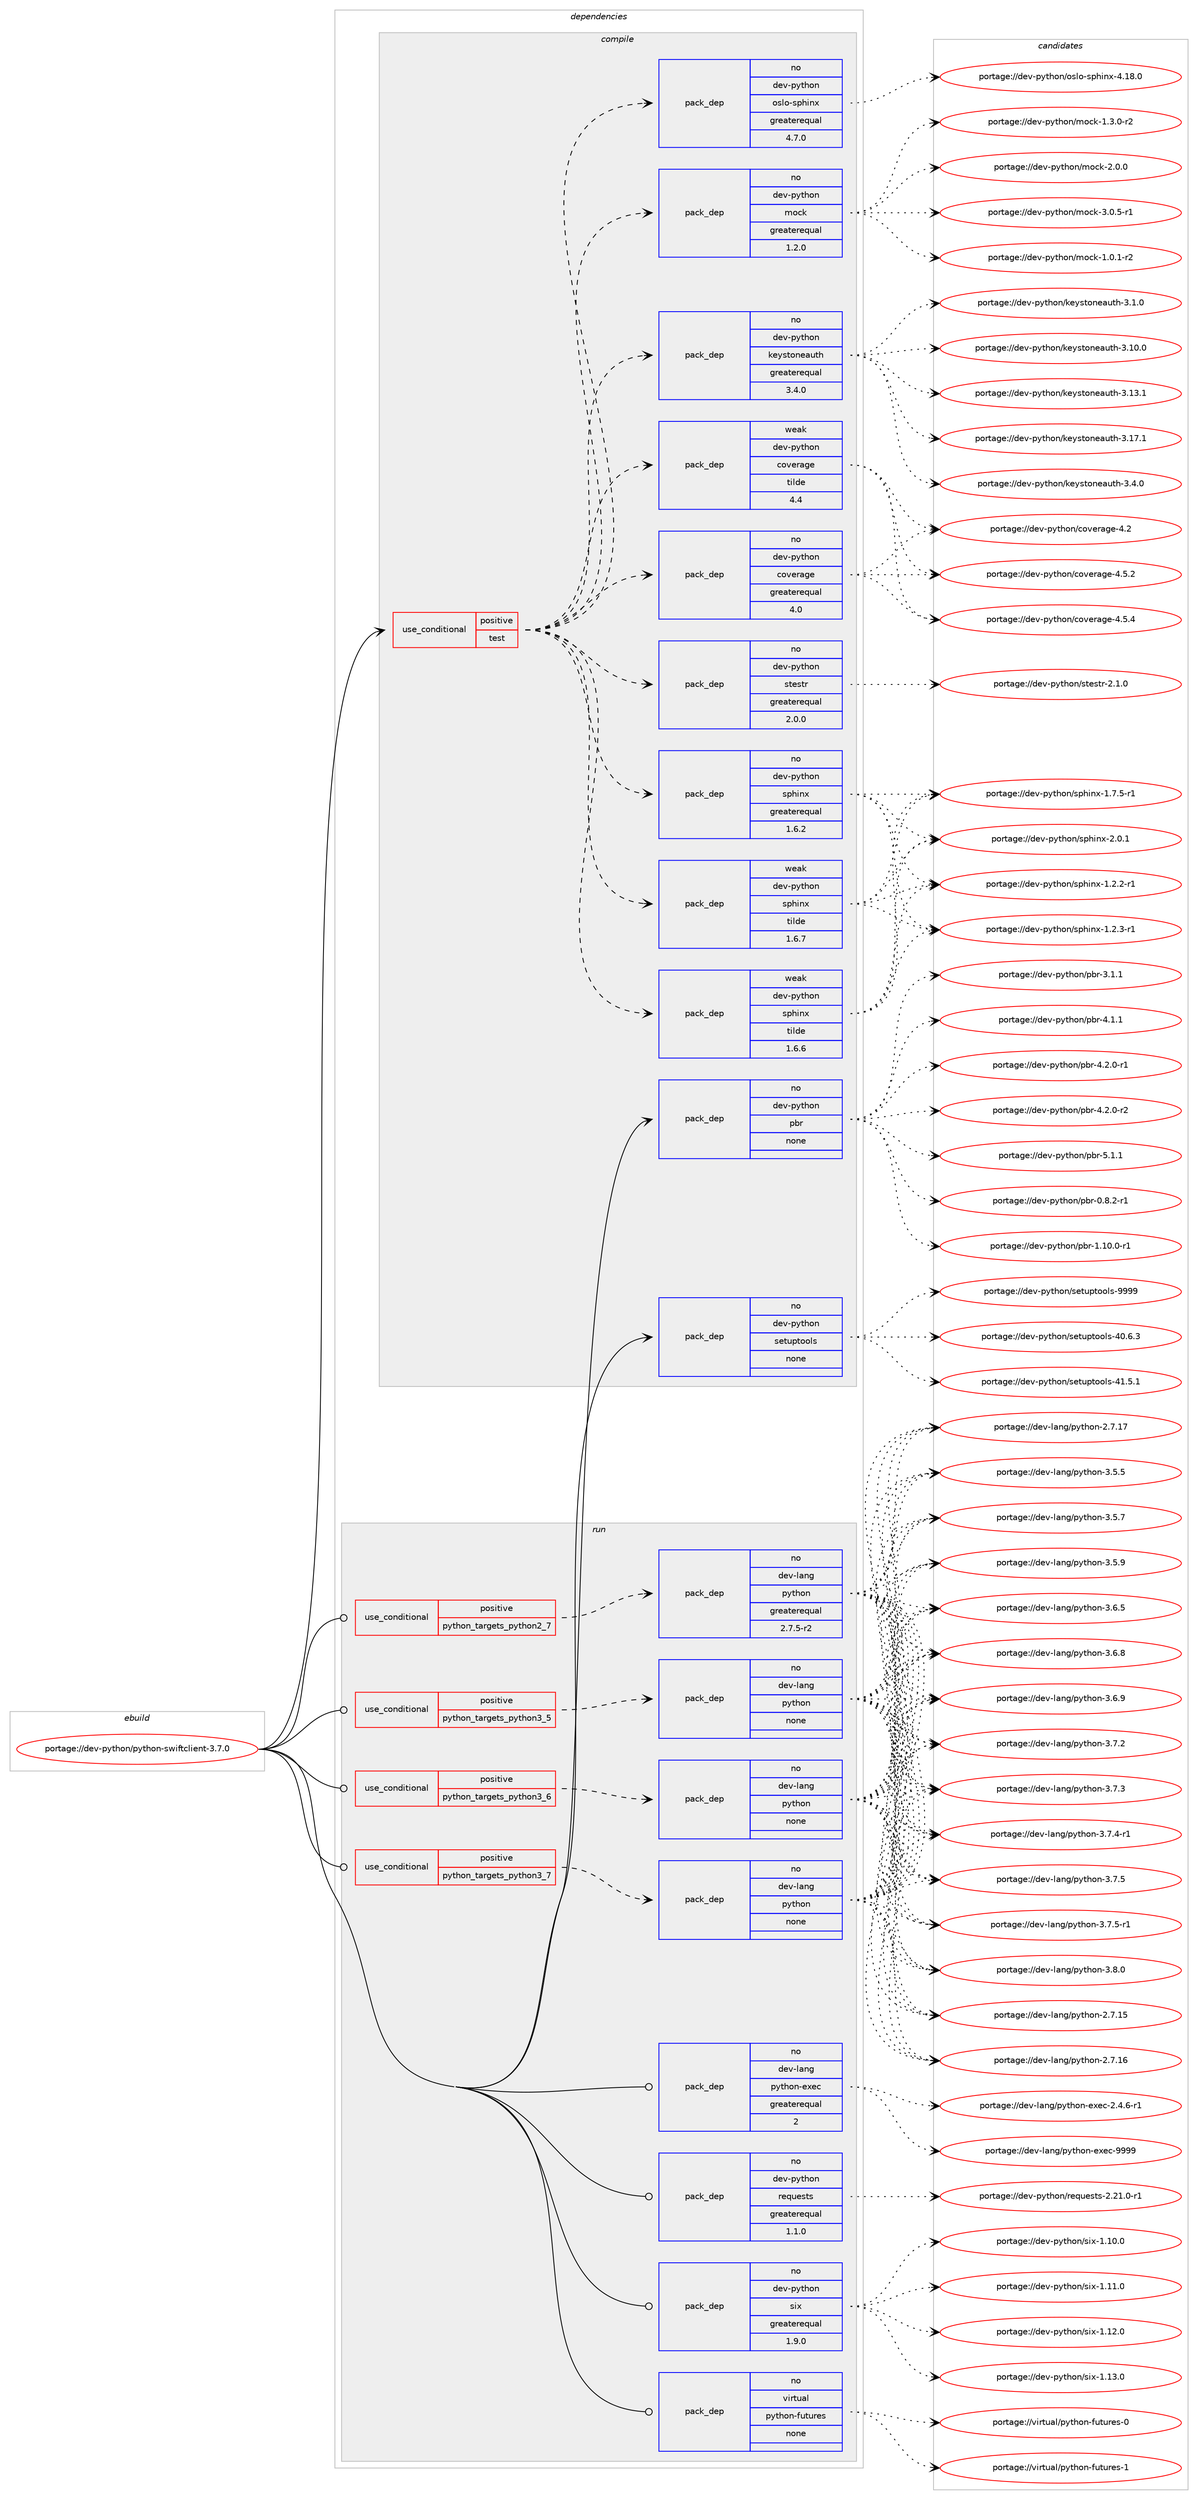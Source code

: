 digraph prolog {

# *************
# Graph options
# *************

newrank=true;
concentrate=true;
compound=true;
graph [rankdir=LR,fontname=Helvetica,fontsize=10,ranksep=1.5];#, ranksep=2.5, nodesep=0.2];
edge  [arrowhead=vee];
node  [fontname=Helvetica,fontsize=10];

# **********
# The ebuild
# **********

subgraph cluster_leftcol {
color=gray;
rank=same;
label=<<i>ebuild</i>>;
id [label="portage://dev-python/python-swiftclient-3.7.0", color=red, width=4, href="../dev-python/python-swiftclient-3.7.0.svg"];
}

# ****************
# The dependencies
# ****************

subgraph cluster_midcol {
color=gray;
label=<<i>dependencies</i>>;
subgraph cluster_compile {
fillcolor="#eeeeee";
style=filled;
label=<<i>compile</i>>;
subgraph cond37248 {
dependency168021 [label=<<TABLE BORDER="0" CELLBORDER="1" CELLSPACING="0" CELLPADDING="4"><TR><TD ROWSPAN="3" CELLPADDING="10">use_conditional</TD></TR><TR><TD>positive</TD></TR><TR><TD>test</TD></TR></TABLE>>, shape=none, color=red];
subgraph pack127377 {
dependency168022 [label=<<TABLE BORDER="0" CELLBORDER="1" CELLSPACING="0" CELLPADDING="4" WIDTH="220"><TR><TD ROWSPAN="6" CELLPADDING="30">pack_dep</TD></TR><TR><TD WIDTH="110">no</TD></TR><TR><TD>dev-python</TD></TR><TR><TD>coverage</TD></TR><TR><TD>greaterequal</TD></TR><TR><TD>4.0</TD></TR></TABLE>>, shape=none, color=blue];
}
dependency168021:e -> dependency168022:w [weight=20,style="dashed",arrowhead="vee"];
subgraph pack127378 {
dependency168023 [label=<<TABLE BORDER="0" CELLBORDER="1" CELLSPACING="0" CELLPADDING="4" WIDTH="220"><TR><TD ROWSPAN="6" CELLPADDING="30">pack_dep</TD></TR><TR><TD WIDTH="110">weak</TD></TR><TR><TD>dev-python</TD></TR><TR><TD>coverage</TD></TR><TR><TD>tilde</TD></TR><TR><TD>4.4</TD></TR></TABLE>>, shape=none, color=blue];
}
dependency168021:e -> dependency168023:w [weight=20,style="dashed",arrowhead="vee"];
subgraph pack127379 {
dependency168024 [label=<<TABLE BORDER="0" CELLBORDER="1" CELLSPACING="0" CELLPADDING="4" WIDTH="220"><TR><TD ROWSPAN="6" CELLPADDING="30">pack_dep</TD></TR><TR><TD WIDTH="110">no</TD></TR><TR><TD>dev-python</TD></TR><TR><TD>keystoneauth</TD></TR><TR><TD>greaterequal</TD></TR><TR><TD>3.4.0</TD></TR></TABLE>>, shape=none, color=blue];
}
dependency168021:e -> dependency168024:w [weight=20,style="dashed",arrowhead="vee"];
subgraph pack127380 {
dependency168025 [label=<<TABLE BORDER="0" CELLBORDER="1" CELLSPACING="0" CELLPADDING="4" WIDTH="220"><TR><TD ROWSPAN="6" CELLPADDING="30">pack_dep</TD></TR><TR><TD WIDTH="110">no</TD></TR><TR><TD>dev-python</TD></TR><TR><TD>mock</TD></TR><TR><TD>greaterequal</TD></TR><TR><TD>1.2.0</TD></TR></TABLE>>, shape=none, color=blue];
}
dependency168021:e -> dependency168025:w [weight=20,style="dashed",arrowhead="vee"];
subgraph pack127381 {
dependency168026 [label=<<TABLE BORDER="0" CELLBORDER="1" CELLSPACING="0" CELLPADDING="4" WIDTH="220"><TR><TD ROWSPAN="6" CELLPADDING="30">pack_dep</TD></TR><TR><TD WIDTH="110">no</TD></TR><TR><TD>dev-python</TD></TR><TR><TD>oslo-sphinx</TD></TR><TR><TD>greaterequal</TD></TR><TR><TD>4.7.0</TD></TR></TABLE>>, shape=none, color=blue];
}
dependency168021:e -> dependency168026:w [weight=20,style="dashed",arrowhead="vee"];
subgraph pack127382 {
dependency168027 [label=<<TABLE BORDER="0" CELLBORDER="1" CELLSPACING="0" CELLPADDING="4" WIDTH="220"><TR><TD ROWSPAN="6" CELLPADDING="30">pack_dep</TD></TR><TR><TD WIDTH="110">no</TD></TR><TR><TD>dev-python</TD></TR><TR><TD>sphinx</TD></TR><TR><TD>greaterequal</TD></TR><TR><TD>1.6.2</TD></TR></TABLE>>, shape=none, color=blue];
}
dependency168021:e -> dependency168027:w [weight=20,style="dashed",arrowhead="vee"];
subgraph pack127383 {
dependency168028 [label=<<TABLE BORDER="0" CELLBORDER="1" CELLSPACING="0" CELLPADDING="4" WIDTH="220"><TR><TD ROWSPAN="6" CELLPADDING="30">pack_dep</TD></TR><TR><TD WIDTH="110">weak</TD></TR><TR><TD>dev-python</TD></TR><TR><TD>sphinx</TD></TR><TR><TD>tilde</TD></TR><TR><TD>1.6.6</TD></TR></TABLE>>, shape=none, color=blue];
}
dependency168021:e -> dependency168028:w [weight=20,style="dashed",arrowhead="vee"];
subgraph pack127384 {
dependency168029 [label=<<TABLE BORDER="0" CELLBORDER="1" CELLSPACING="0" CELLPADDING="4" WIDTH="220"><TR><TD ROWSPAN="6" CELLPADDING="30">pack_dep</TD></TR><TR><TD WIDTH="110">weak</TD></TR><TR><TD>dev-python</TD></TR><TR><TD>sphinx</TD></TR><TR><TD>tilde</TD></TR><TR><TD>1.6.7</TD></TR></TABLE>>, shape=none, color=blue];
}
dependency168021:e -> dependency168029:w [weight=20,style="dashed",arrowhead="vee"];
subgraph pack127385 {
dependency168030 [label=<<TABLE BORDER="0" CELLBORDER="1" CELLSPACING="0" CELLPADDING="4" WIDTH="220"><TR><TD ROWSPAN="6" CELLPADDING="30">pack_dep</TD></TR><TR><TD WIDTH="110">no</TD></TR><TR><TD>dev-python</TD></TR><TR><TD>stestr</TD></TR><TR><TD>greaterequal</TD></TR><TR><TD>2.0.0</TD></TR></TABLE>>, shape=none, color=blue];
}
dependency168021:e -> dependency168030:w [weight=20,style="dashed",arrowhead="vee"];
}
id:e -> dependency168021:w [weight=20,style="solid",arrowhead="vee"];
subgraph pack127386 {
dependency168031 [label=<<TABLE BORDER="0" CELLBORDER="1" CELLSPACING="0" CELLPADDING="4" WIDTH="220"><TR><TD ROWSPAN="6" CELLPADDING="30">pack_dep</TD></TR><TR><TD WIDTH="110">no</TD></TR><TR><TD>dev-python</TD></TR><TR><TD>pbr</TD></TR><TR><TD>none</TD></TR><TR><TD></TD></TR></TABLE>>, shape=none, color=blue];
}
id:e -> dependency168031:w [weight=20,style="solid",arrowhead="vee"];
subgraph pack127387 {
dependency168032 [label=<<TABLE BORDER="0" CELLBORDER="1" CELLSPACING="0" CELLPADDING="4" WIDTH="220"><TR><TD ROWSPAN="6" CELLPADDING="30">pack_dep</TD></TR><TR><TD WIDTH="110">no</TD></TR><TR><TD>dev-python</TD></TR><TR><TD>setuptools</TD></TR><TR><TD>none</TD></TR><TR><TD></TD></TR></TABLE>>, shape=none, color=blue];
}
id:e -> dependency168032:w [weight=20,style="solid",arrowhead="vee"];
}
subgraph cluster_compileandrun {
fillcolor="#eeeeee";
style=filled;
label=<<i>compile and run</i>>;
}
subgraph cluster_run {
fillcolor="#eeeeee";
style=filled;
label=<<i>run</i>>;
subgraph cond37249 {
dependency168033 [label=<<TABLE BORDER="0" CELLBORDER="1" CELLSPACING="0" CELLPADDING="4"><TR><TD ROWSPAN="3" CELLPADDING="10">use_conditional</TD></TR><TR><TD>positive</TD></TR><TR><TD>python_targets_python2_7</TD></TR></TABLE>>, shape=none, color=red];
subgraph pack127388 {
dependency168034 [label=<<TABLE BORDER="0" CELLBORDER="1" CELLSPACING="0" CELLPADDING="4" WIDTH="220"><TR><TD ROWSPAN="6" CELLPADDING="30">pack_dep</TD></TR><TR><TD WIDTH="110">no</TD></TR><TR><TD>dev-lang</TD></TR><TR><TD>python</TD></TR><TR><TD>greaterequal</TD></TR><TR><TD>2.7.5-r2</TD></TR></TABLE>>, shape=none, color=blue];
}
dependency168033:e -> dependency168034:w [weight=20,style="dashed",arrowhead="vee"];
}
id:e -> dependency168033:w [weight=20,style="solid",arrowhead="odot"];
subgraph cond37250 {
dependency168035 [label=<<TABLE BORDER="0" CELLBORDER="1" CELLSPACING="0" CELLPADDING="4"><TR><TD ROWSPAN="3" CELLPADDING="10">use_conditional</TD></TR><TR><TD>positive</TD></TR><TR><TD>python_targets_python3_5</TD></TR></TABLE>>, shape=none, color=red];
subgraph pack127389 {
dependency168036 [label=<<TABLE BORDER="0" CELLBORDER="1" CELLSPACING="0" CELLPADDING="4" WIDTH="220"><TR><TD ROWSPAN="6" CELLPADDING="30">pack_dep</TD></TR><TR><TD WIDTH="110">no</TD></TR><TR><TD>dev-lang</TD></TR><TR><TD>python</TD></TR><TR><TD>none</TD></TR><TR><TD></TD></TR></TABLE>>, shape=none, color=blue];
}
dependency168035:e -> dependency168036:w [weight=20,style="dashed",arrowhead="vee"];
}
id:e -> dependency168035:w [weight=20,style="solid",arrowhead="odot"];
subgraph cond37251 {
dependency168037 [label=<<TABLE BORDER="0" CELLBORDER="1" CELLSPACING="0" CELLPADDING="4"><TR><TD ROWSPAN="3" CELLPADDING="10">use_conditional</TD></TR><TR><TD>positive</TD></TR><TR><TD>python_targets_python3_6</TD></TR></TABLE>>, shape=none, color=red];
subgraph pack127390 {
dependency168038 [label=<<TABLE BORDER="0" CELLBORDER="1" CELLSPACING="0" CELLPADDING="4" WIDTH="220"><TR><TD ROWSPAN="6" CELLPADDING="30">pack_dep</TD></TR><TR><TD WIDTH="110">no</TD></TR><TR><TD>dev-lang</TD></TR><TR><TD>python</TD></TR><TR><TD>none</TD></TR><TR><TD></TD></TR></TABLE>>, shape=none, color=blue];
}
dependency168037:e -> dependency168038:w [weight=20,style="dashed",arrowhead="vee"];
}
id:e -> dependency168037:w [weight=20,style="solid",arrowhead="odot"];
subgraph cond37252 {
dependency168039 [label=<<TABLE BORDER="0" CELLBORDER="1" CELLSPACING="0" CELLPADDING="4"><TR><TD ROWSPAN="3" CELLPADDING="10">use_conditional</TD></TR><TR><TD>positive</TD></TR><TR><TD>python_targets_python3_7</TD></TR></TABLE>>, shape=none, color=red];
subgraph pack127391 {
dependency168040 [label=<<TABLE BORDER="0" CELLBORDER="1" CELLSPACING="0" CELLPADDING="4" WIDTH="220"><TR><TD ROWSPAN="6" CELLPADDING="30">pack_dep</TD></TR><TR><TD WIDTH="110">no</TD></TR><TR><TD>dev-lang</TD></TR><TR><TD>python</TD></TR><TR><TD>none</TD></TR><TR><TD></TD></TR></TABLE>>, shape=none, color=blue];
}
dependency168039:e -> dependency168040:w [weight=20,style="dashed",arrowhead="vee"];
}
id:e -> dependency168039:w [weight=20,style="solid",arrowhead="odot"];
subgraph pack127392 {
dependency168041 [label=<<TABLE BORDER="0" CELLBORDER="1" CELLSPACING="0" CELLPADDING="4" WIDTH="220"><TR><TD ROWSPAN="6" CELLPADDING="30">pack_dep</TD></TR><TR><TD WIDTH="110">no</TD></TR><TR><TD>dev-lang</TD></TR><TR><TD>python-exec</TD></TR><TR><TD>greaterequal</TD></TR><TR><TD>2</TD></TR></TABLE>>, shape=none, color=blue];
}
id:e -> dependency168041:w [weight=20,style="solid",arrowhead="odot"];
subgraph pack127393 {
dependency168042 [label=<<TABLE BORDER="0" CELLBORDER="1" CELLSPACING="0" CELLPADDING="4" WIDTH="220"><TR><TD ROWSPAN="6" CELLPADDING="30">pack_dep</TD></TR><TR><TD WIDTH="110">no</TD></TR><TR><TD>dev-python</TD></TR><TR><TD>requests</TD></TR><TR><TD>greaterequal</TD></TR><TR><TD>1.1.0</TD></TR></TABLE>>, shape=none, color=blue];
}
id:e -> dependency168042:w [weight=20,style="solid",arrowhead="odot"];
subgraph pack127394 {
dependency168043 [label=<<TABLE BORDER="0" CELLBORDER="1" CELLSPACING="0" CELLPADDING="4" WIDTH="220"><TR><TD ROWSPAN="6" CELLPADDING="30">pack_dep</TD></TR><TR><TD WIDTH="110">no</TD></TR><TR><TD>dev-python</TD></TR><TR><TD>six</TD></TR><TR><TD>greaterequal</TD></TR><TR><TD>1.9.0</TD></TR></TABLE>>, shape=none, color=blue];
}
id:e -> dependency168043:w [weight=20,style="solid",arrowhead="odot"];
subgraph pack127395 {
dependency168044 [label=<<TABLE BORDER="0" CELLBORDER="1" CELLSPACING="0" CELLPADDING="4" WIDTH="220"><TR><TD ROWSPAN="6" CELLPADDING="30">pack_dep</TD></TR><TR><TD WIDTH="110">no</TD></TR><TR><TD>virtual</TD></TR><TR><TD>python-futures</TD></TR><TR><TD>none</TD></TR><TR><TD></TD></TR></TABLE>>, shape=none, color=blue];
}
id:e -> dependency168044:w [weight=20,style="solid",arrowhead="odot"];
}
}

# **************
# The candidates
# **************

subgraph cluster_choices {
rank=same;
color=gray;
label=<<i>candidates</i>>;

subgraph choice127377 {
color=black;
nodesep=1;
choiceportage1001011184511212111610411111047991111181011149710310145524650 [label="portage://dev-python/coverage-4.2", color=red, width=4,href="../dev-python/coverage-4.2.svg"];
choiceportage10010111845112121116104111110479911111810111497103101455246534650 [label="portage://dev-python/coverage-4.5.2", color=red, width=4,href="../dev-python/coverage-4.5.2.svg"];
choiceportage10010111845112121116104111110479911111810111497103101455246534652 [label="portage://dev-python/coverage-4.5.4", color=red, width=4,href="../dev-python/coverage-4.5.4.svg"];
dependency168022:e -> choiceportage1001011184511212111610411111047991111181011149710310145524650:w [style=dotted,weight="100"];
dependency168022:e -> choiceportage10010111845112121116104111110479911111810111497103101455246534650:w [style=dotted,weight="100"];
dependency168022:e -> choiceportage10010111845112121116104111110479911111810111497103101455246534652:w [style=dotted,weight="100"];
}
subgraph choice127378 {
color=black;
nodesep=1;
choiceportage1001011184511212111610411111047991111181011149710310145524650 [label="portage://dev-python/coverage-4.2", color=red, width=4,href="../dev-python/coverage-4.2.svg"];
choiceportage10010111845112121116104111110479911111810111497103101455246534650 [label="portage://dev-python/coverage-4.5.2", color=red, width=4,href="../dev-python/coverage-4.5.2.svg"];
choiceportage10010111845112121116104111110479911111810111497103101455246534652 [label="portage://dev-python/coverage-4.5.4", color=red, width=4,href="../dev-python/coverage-4.5.4.svg"];
dependency168023:e -> choiceportage1001011184511212111610411111047991111181011149710310145524650:w [style=dotted,weight="100"];
dependency168023:e -> choiceportage10010111845112121116104111110479911111810111497103101455246534650:w [style=dotted,weight="100"];
dependency168023:e -> choiceportage10010111845112121116104111110479911111810111497103101455246534652:w [style=dotted,weight="100"];
}
subgraph choice127379 {
color=black;
nodesep=1;
choiceportage100101118451121211161041111104710710112111511611111010197117116104455146494648 [label="portage://dev-python/keystoneauth-3.1.0", color=red, width=4,href="../dev-python/keystoneauth-3.1.0.svg"];
choiceportage10010111845112121116104111110471071011211151161111101019711711610445514649484648 [label="portage://dev-python/keystoneauth-3.10.0", color=red, width=4,href="../dev-python/keystoneauth-3.10.0.svg"];
choiceportage10010111845112121116104111110471071011211151161111101019711711610445514649514649 [label="portage://dev-python/keystoneauth-3.13.1", color=red, width=4,href="../dev-python/keystoneauth-3.13.1.svg"];
choiceportage10010111845112121116104111110471071011211151161111101019711711610445514649554649 [label="portage://dev-python/keystoneauth-3.17.1", color=red, width=4,href="../dev-python/keystoneauth-3.17.1.svg"];
choiceportage100101118451121211161041111104710710112111511611111010197117116104455146524648 [label="portage://dev-python/keystoneauth-3.4.0", color=red, width=4,href="../dev-python/keystoneauth-3.4.0.svg"];
dependency168024:e -> choiceportage100101118451121211161041111104710710112111511611111010197117116104455146494648:w [style=dotted,weight="100"];
dependency168024:e -> choiceportage10010111845112121116104111110471071011211151161111101019711711610445514649484648:w [style=dotted,weight="100"];
dependency168024:e -> choiceportage10010111845112121116104111110471071011211151161111101019711711610445514649514649:w [style=dotted,weight="100"];
dependency168024:e -> choiceportage10010111845112121116104111110471071011211151161111101019711711610445514649554649:w [style=dotted,weight="100"];
dependency168024:e -> choiceportage100101118451121211161041111104710710112111511611111010197117116104455146524648:w [style=dotted,weight="100"];
}
subgraph choice127380 {
color=black;
nodesep=1;
choiceportage1001011184511212111610411111047109111991074549464846494511450 [label="portage://dev-python/mock-1.0.1-r2", color=red, width=4,href="../dev-python/mock-1.0.1-r2.svg"];
choiceportage1001011184511212111610411111047109111991074549465146484511450 [label="portage://dev-python/mock-1.3.0-r2", color=red, width=4,href="../dev-python/mock-1.3.0-r2.svg"];
choiceportage100101118451121211161041111104710911199107455046484648 [label="portage://dev-python/mock-2.0.0", color=red, width=4,href="../dev-python/mock-2.0.0.svg"];
choiceportage1001011184511212111610411111047109111991074551464846534511449 [label="portage://dev-python/mock-3.0.5-r1", color=red, width=4,href="../dev-python/mock-3.0.5-r1.svg"];
dependency168025:e -> choiceportage1001011184511212111610411111047109111991074549464846494511450:w [style=dotted,weight="100"];
dependency168025:e -> choiceportage1001011184511212111610411111047109111991074549465146484511450:w [style=dotted,weight="100"];
dependency168025:e -> choiceportage100101118451121211161041111104710911199107455046484648:w [style=dotted,weight="100"];
dependency168025:e -> choiceportage1001011184511212111610411111047109111991074551464846534511449:w [style=dotted,weight="100"];
}
subgraph choice127381 {
color=black;
nodesep=1;
choiceportage10010111845112121116104111110471111151081114511511210410511012045524649564648 [label="portage://dev-python/oslo-sphinx-4.18.0", color=red, width=4,href="../dev-python/oslo-sphinx-4.18.0.svg"];
dependency168026:e -> choiceportage10010111845112121116104111110471111151081114511511210410511012045524649564648:w [style=dotted,weight="100"];
}
subgraph choice127382 {
color=black;
nodesep=1;
choiceportage10010111845112121116104111110471151121041051101204549465046504511449 [label="portage://dev-python/sphinx-1.2.2-r1", color=red, width=4,href="../dev-python/sphinx-1.2.2-r1.svg"];
choiceportage10010111845112121116104111110471151121041051101204549465046514511449 [label="portage://dev-python/sphinx-1.2.3-r1", color=red, width=4,href="../dev-python/sphinx-1.2.3-r1.svg"];
choiceportage10010111845112121116104111110471151121041051101204549465546534511449 [label="portage://dev-python/sphinx-1.7.5-r1", color=red, width=4,href="../dev-python/sphinx-1.7.5-r1.svg"];
choiceportage1001011184511212111610411111047115112104105110120455046484649 [label="portage://dev-python/sphinx-2.0.1", color=red, width=4,href="../dev-python/sphinx-2.0.1.svg"];
dependency168027:e -> choiceportage10010111845112121116104111110471151121041051101204549465046504511449:w [style=dotted,weight="100"];
dependency168027:e -> choiceportage10010111845112121116104111110471151121041051101204549465046514511449:w [style=dotted,weight="100"];
dependency168027:e -> choiceportage10010111845112121116104111110471151121041051101204549465546534511449:w [style=dotted,weight="100"];
dependency168027:e -> choiceportage1001011184511212111610411111047115112104105110120455046484649:w [style=dotted,weight="100"];
}
subgraph choice127383 {
color=black;
nodesep=1;
choiceportage10010111845112121116104111110471151121041051101204549465046504511449 [label="portage://dev-python/sphinx-1.2.2-r1", color=red, width=4,href="../dev-python/sphinx-1.2.2-r1.svg"];
choiceportage10010111845112121116104111110471151121041051101204549465046514511449 [label="portage://dev-python/sphinx-1.2.3-r1", color=red, width=4,href="../dev-python/sphinx-1.2.3-r1.svg"];
choiceportage10010111845112121116104111110471151121041051101204549465546534511449 [label="portage://dev-python/sphinx-1.7.5-r1", color=red, width=4,href="../dev-python/sphinx-1.7.5-r1.svg"];
choiceportage1001011184511212111610411111047115112104105110120455046484649 [label="portage://dev-python/sphinx-2.0.1", color=red, width=4,href="../dev-python/sphinx-2.0.1.svg"];
dependency168028:e -> choiceportage10010111845112121116104111110471151121041051101204549465046504511449:w [style=dotted,weight="100"];
dependency168028:e -> choiceportage10010111845112121116104111110471151121041051101204549465046514511449:w [style=dotted,weight="100"];
dependency168028:e -> choiceportage10010111845112121116104111110471151121041051101204549465546534511449:w [style=dotted,weight="100"];
dependency168028:e -> choiceportage1001011184511212111610411111047115112104105110120455046484649:w [style=dotted,weight="100"];
}
subgraph choice127384 {
color=black;
nodesep=1;
choiceportage10010111845112121116104111110471151121041051101204549465046504511449 [label="portage://dev-python/sphinx-1.2.2-r1", color=red, width=4,href="../dev-python/sphinx-1.2.2-r1.svg"];
choiceportage10010111845112121116104111110471151121041051101204549465046514511449 [label="portage://dev-python/sphinx-1.2.3-r1", color=red, width=4,href="../dev-python/sphinx-1.2.3-r1.svg"];
choiceportage10010111845112121116104111110471151121041051101204549465546534511449 [label="portage://dev-python/sphinx-1.7.5-r1", color=red, width=4,href="../dev-python/sphinx-1.7.5-r1.svg"];
choiceportage1001011184511212111610411111047115112104105110120455046484649 [label="portage://dev-python/sphinx-2.0.1", color=red, width=4,href="../dev-python/sphinx-2.0.1.svg"];
dependency168029:e -> choiceportage10010111845112121116104111110471151121041051101204549465046504511449:w [style=dotted,weight="100"];
dependency168029:e -> choiceportage10010111845112121116104111110471151121041051101204549465046514511449:w [style=dotted,weight="100"];
dependency168029:e -> choiceportage10010111845112121116104111110471151121041051101204549465546534511449:w [style=dotted,weight="100"];
dependency168029:e -> choiceportage1001011184511212111610411111047115112104105110120455046484649:w [style=dotted,weight="100"];
}
subgraph choice127385 {
color=black;
nodesep=1;
choiceportage1001011184511212111610411111047115116101115116114455046494648 [label="portage://dev-python/stestr-2.1.0", color=red, width=4,href="../dev-python/stestr-2.1.0.svg"];
dependency168030:e -> choiceportage1001011184511212111610411111047115116101115116114455046494648:w [style=dotted,weight="100"];
}
subgraph choice127386 {
color=black;
nodesep=1;
choiceportage1001011184511212111610411111047112981144548465646504511449 [label="portage://dev-python/pbr-0.8.2-r1", color=red, width=4,href="../dev-python/pbr-0.8.2-r1.svg"];
choiceportage100101118451121211161041111104711298114454946494846484511449 [label="portage://dev-python/pbr-1.10.0-r1", color=red, width=4,href="../dev-python/pbr-1.10.0-r1.svg"];
choiceportage100101118451121211161041111104711298114455146494649 [label="portage://dev-python/pbr-3.1.1", color=red, width=4,href="../dev-python/pbr-3.1.1.svg"];
choiceportage100101118451121211161041111104711298114455246494649 [label="portage://dev-python/pbr-4.1.1", color=red, width=4,href="../dev-python/pbr-4.1.1.svg"];
choiceportage1001011184511212111610411111047112981144552465046484511449 [label="portage://dev-python/pbr-4.2.0-r1", color=red, width=4,href="../dev-python/pbr-4.2.0-r1.svg"];
choiceportage1001011184511212111610411111047112981144552465046484511450 [label="portage://dev-python/pbr-4.2.0-r2", color=red, width=4,href="../dev-python/pbr-4.2.0-r2.svg"];
choiceportage100101118451121211161041111104711298114455346494649 [label="portage://dev-python/pbr-5.1.1", color=red, width=4,href="../dev-python/pbr-5.1.1.svg"];
dependency168031:e -> choiceportage1001011184511212111610411111047112981144548465646504511449:w [style=dotted,weight="100"];
dependency168031:e -> choiceportage100101118451121211161041111104711298114454946494846484511449:w [style=dotted,weight="100"];
dependency168031:e -> choiceportage100101118451121211161041111104711298114455146494649:w [style=dotted,weight="100"];
dependency168031:e -> choiceportage100101118451121211161041111104711298114455246494649:w [style=dotted,weight="100"];
dependency168031:e -> choiceportage1001011184511212111610411111047112981144552465046484511449:w [style=dotted,weight="100"];
dependency168031:e -> choiceportage1001011184511212111610411111047112981144552465046484511450:w [style=dotted,weight="100"];
dependency168031:e -> choiceportage100101118451121211161041111104711298114455346494649:w [style=dotted,weight="100"];
}
subgraph choice127387 {
color=black;
nodesep=1;
choiceportage100101118451121211161041111104711510111611711211611111110811545524846544651 [label="portage://dev-python/setuptools-40.6.3", color=red, width=4,href="../dev-python/setuptools-40.6.3.svg"];
choiceportage100101118451121211161041111104711510111611711211611111110811545524946534649 [label="portage://dev-python/setuptools-41.5.1", color=red, width=4,href="../dev-python/setuptools-41.5.1.svg"];
choiceportage10010111845112121116104111110471151011161171121161111111081154557575757 [label="portage://dev-python/setuptools-9999", color=red, width=4,href="../dev-python/setuptools-9999.svg"];
dependency168032:e -> choiceportage100101118451121211161041111104711510111611711211611111110811545524846544651:w [style=dotted,weight="100"];
dependency168032:e -> choiceportage100101118451121211161041111104711510111611711211611111110811545524946534649:w [style=dotted,weight="100"];
dependency168032:e -> choiceportage10010111845112121116104111110471151011161171121161111111081154557575757:w [style=dotted,weight="100"];
}
subgraph choice127388 {
color=black;
nodesep=1;
choiceportage10010111845108971101034711212111610411111045504655464953 [label="portage://dev-lang/python-2.7.15", color=red, width=4,href="../dev-lang/python-2.7.15.svg"];
choiceportage10010111845108971101034711212111610411111045504655464954 [label="portage://dev-lang/python-2.7.16", color=red, width=4,href="../dev-lang/python-2.7.16.svg"];
choiceportage10010111845108971101034711212111610411111045504655464955 [label="portage://dev-lang/python-2.7.17", color=red, width=4,href="../dev-lang/python-2.7.17.svg"];
choiceportage100101118451089711010347112121116104111110455146534653 [label="portage://dev-lang/python-3.5.5", color=red, width=4,href="../dev-lang/python-3.5.5.svg"];
choiceportage100101118451089711010347112121116104111110455146534655 [label="portage://dev-lang/python-3.5.7", color=red, width=4,href="../dev-lang/python-3.5.7.svg"];
choiceportage100101118451089711010347112121116104111110455146534657 [label="portage://dev-lang/python-3.5.9", color=red, width=4,href="../dev-lang/python-3.5.9.svg"];
choiceportage100101118451089711010347112121116104111110455146544653 [label="portage://dev-lang/python-3.6.5", color=red, width=4,href="../dev-lang/python-3.6.5.svg"];
choiceportage100101118451089711010347112121116104111110455146544656 [label="portage://dev-lang/python-3.6.8", color=red, width=4,href="../dev-lang/python-3.6.8.svg"];
choiceportage100101118451089711010347112121116104111110455146544657 [label="portage://dev-lang/python-3.6.9", color=red, width=4,href="../dev-lang/python-3.6.9.svg"];
choiceportage100101118451089711010347112121116104111110455146554650 [label="portage://dev-lang/python-3.7.2", color=red, width=4,href="../dev-lang/python-3.7.2.svg"];
choiceportage100101118451089711010347112121116104111110455146554651 [label="portage://dev-lang/python-3.7.3", color=red, width=4,href="../dev-lang/python-3.7.3.svg"];
choiceportage1001011184510897110103471121211161041111104551465546524511449 [label="portage://dev-lang/python-3.7.4-r1", color=red, width=4,href="../dev-lang/python-3.7.4-r1.svg"];
choiceportage100101118451089711010347112121116104111110455146554653 [label="portage://dev-lang/python-3.7.5", color=red, width=4,href="../dev-lang/python-3.7.5.svg"];
choiceportage1001011184510897110103471121211161041111104551465546534511449 [label="portage://dev-lang/python-3.7.5-r1", color=red, width=4,href="../dev-lang/python-3.7.5-r1.svg"];
choiceportage100101118451089711010347112121116104111110455146564648 [label="portage://dev-lang/python-3.8.0", color=red, width=4,href="../dev-lang/python-3.8.0.svg"];
dependency168034:e -> choiceportage10010111845108971101034711212111610411111045504655464953:w [style=dotted,weight="100"];
dependency168034:e -> choiceportage10010111845108971101034711212111610411111045504655464954:w [style=dotted,weight="100"];
dependency168034:e -> choiceportage10010111845108971101034711212111610411111045504655464955:w [style=dotted,weight="100"];
dependency168034:e -> choiceportage100101118451089711010347112121116104111110455146534653:w [style=dotted,weight="100"];
dependency168034:e -> choiceportage100101118451089711010347112121116104111110455146534655:w [style=dotted,weight="100"];
dependency168034:e -> choiceportage100101118451089711010347112121116104111110455146534657:w [style=dotted,weight="100"];
dependency168034:e -> choiceportage100101118451089711010347112121116104111110455146544653:w [style=dotted,weight="100"];
dependency168034:e -> choiceportage100101118451089711010347112121116104111110455146544656:w [style=dotted,weight="100"];
dependency168034:e -> choiceportage100101118451089711010347112121116104111110455146544657:w [style=dotted,weight="100"];
dependency168034:e -> choiceportage100101118451089711010347112121116104111110455146554650:w [style=dotted,weight="100"];
dependency168034:e -> choiceportage100101118451089711010347112121116104111110455146554651:w [style=dotted,weight="100"];
dependency168034:e -> choiceportage1001011184510897110103471121211161041111104551465546524511449:w [style=dotted,weight="100"];
dependency168034:e -> choiceportage100101118451089711010347112121116104111110455146554653:w [style=dotted,weight="100"];
dependency168034:e -> choiceportage1001011184510897110103471121211161041111104551465546534511449:w [style=dotted,weight="100"];
dependency168034:e -> choiceportage100101118451089711010347112121116104111110455146564648:w [style=dotted,weight="100"];
}
subgraph choice127389 {
color=black;
nodesep=1;
choiceportage10010111845108971101034711212111610411111045504655464953 [label="portage://dev-lang/python-2.7.15", color=red, width=4,href="../dev-lang/python-2.7.15.svg"];
choiceportage10010111845108971101034711212111610411111045504655464954 [label="portage://dev-lang/python-2.7.16", color=red, width=4,href="../dev-lang/python-2.7.16.svg"];
choiceportage10010111845108971101034711212111610411111045504655464955 [label="portage://dev-lang/python-2.7.17", color=red, width=4,href="../dev-lang/python-2.7.17.svg"];
choiceportage100101118451089711010347112121116104111110455146534653 [label="portage://dev-lang/python-3.5.5", color=red, width=4,href="../dev-lang/python-3.5.5.svg"];
choiceportage100101118451089711010347112121116104111110455146534655 [label="portage://dev-lang/python-3.5.7", color=red, width=4,href="../dev-lang/python-3.5.7.svg"];
choiceportage100101118451089711010347112121116104111110455146534657 [label="portage://dev-lang/python-3.5.9", color=red, width=4,href="../dev-lang/python-3.5.9.svg"];
choiceportage100101118451089711010347112121116104111110455146544653 [label="portage://dev-lang/python-3.6.5", color=red, width=4,href="../dev-lang/python-3.6.5.svg"];
choiceportage100101118451089711010347112121116104111110455146544656 [label="portage://dev-lang/python-3.6.8", color=red, width=4,href="../dev-lang/python-3.6.8.svg"];
choiceportage100101118451089711010347112121116104111110455146544657 [label="portage://dev-lang/python-3.6.9", color=red, width=4,href="../dev-lang/python-3.6.9.svg"];
choiceportage100101118451089711010347112121116104111110455146554650 [label="portage://dev-lang/python-3.7.2", color=red, width=4,href="../dev-lang/python-3.7.2.svg"];
choiceportage100101118451089711010347112121116104111110455146554651 [label="portage://dev-lang/python-3.7.3", color=red, width=4,href="../dev-lang/python-3.7.3.svg"];
choiceportage1001011184510897110103471121211161041111104551465546524511449 [label="portage://dev-lang/python-3.7.4-r1", color=red, width=4,href="../dev-lang/python-3.7.4-r1.svg"];
choiceportage100101118451089711010347112121116104111110455146554653 [label="portage://dev-lang/python-3.7.5", color=red, width=4,href="../dev-lang/python-3.7.5.svg"];
choiceportage1001011184510897110103471121211161041111104551465546534511449 [label="portage://dev-lang/python-3.7.5-r1", color=red, width=4,href="../dev-lang/python-3.7.5-r1.svg"];
choiceportage100101118451089711010347112121116104111110455146564648 [label="portage://dev-lang/python-3.8.0", color=red, width=4,href="../dev-lang/python-3.8.0.svg"];
dependency168036:e -> choiceportage10010111845108971101034711212111610411111045504655464953:w [style=dotted,weight="100"];
dependency168036:e -> choiceportage10010111845108971101034711212111610411111045504655464954:w [style=dotted,weight="100"];
dependency168036:e -> choiceportage10010111845108971101034711212111610411111045504655464955:w [style=dotted,weight="100"];
dependency168036:e -> choiceportage100101118451089711010347112121116104111110455146534653:w [style=dotted,weight="100"];
dependency168036:e -> choiceportage100101118451089711010347112121116104111110455146534655:w [style=dotted,weight="100"];
dependency168036:e -> choiceportage100101118451089711010347112121116104111110455146534657:w [style=dotted,weight="100"];
dependency168036:e -> choiceportage100101118451089711010347112121116104111110455146544653:w [style=dotted,weight="100"];
dependency168036:e -> choiceportage100101118451089711010347112121116104111110455146544656:w [style=dotted,weight="100"];
dependency168036:e -> choiceportage100101118451089711010347112121116104111110455146544657:w [style=dotted,weight="100"];
dependency168036:e -> choiceportage100101118451089711010347112121116104111110455146554650:w [style=dotted,weight="100"];
dependency168036:e -> choiceportage100101118451089711010347112121116104111110455146554651:w [style=dotted,weight="100"];
dependency168036:e -> choiceportage1001011184510897110103471121211161041111104551465546524511449:w [style=dotted,weight="100"];
dependency168036:e -> choiceportage100101118451089711010347112121116104111110455146554653:w [style=dotted,weight="100"];
dependency168036:e -> choiceportage1001011184510897110103471121211161041111104551465546534511449:w [style=dotted,weight="100"];
dependency168036:e -> choiceportage100101118451089711010347112121116104111110455146564648:w [style=dotted,weight="100"];
}
subgraph choice127390 {
color=black;
nodesep=1;
choiceportage10010111845108971101034711212111610411111045504655464953 [label="portage://dev-lang/python-2.7.15", color=red, width=4,href="../dev-lang/python-2.7.15.svg"];
choiceportage10010111845108971101034711212111610411111045504655464954 [label="portage://dev-lang/python-2.7.16", color=red, width=4,href="../dev-lang/python-2.7.16.svg"];
choiceportage10010111845108971101034711212111610411111045504655464955 [label="portage://dev-lang/python-2.7.17", color=red, width=4,href="../dev-lang/python-2.7.17.svg"];
choiceportage100101118451089711010347112121116104111110455146534653 [label="portage://dev-lang/python-3.5.5", color=red, width=4,href="../dev-lang/python-3.5.5.svg"];
choiceportage100101118451089711010347112121116104111110455146534655 [label="portage://dev-lang/python-3.5.7", color=red, width=4,href="../dev-lang/python-3.5.7.svg"];
choiceportage100101118451089711010347112121116104111110455146534657 [label="portage://dev-lang/python-3.5.9", color=red, width=4,href="../dev-lang/python-3.5.9.svg"];
choiceportage100101118451089711010347112121116104111110455146544653 [label="portage://dev-lang/python-3.6.5", color=red, width=4,href="../dev-lang/python-3.6.5.svg"];
choiceportage100101118451089711010347112121116104111110455146544656 [label="portage://dev-lang/python-3.6.8", color=red, width=4,href="../dev-lang/python-3.6.8.svg"];
choiceportage100101118451089711010347112121116104111110455146544657 [label="portage://dev-lang/python-3.6.9", color=red, width=4,href="../dev-lang/python-3.6.9.svg"];
choiceportage100101118451089711010347112121116104111110455146554650 [label="portage://dev-lang/python-3.7.2", color=red, width=4,href="../dev-lang/python-3.7.2.svg"];
choiceportage100101118451089711010347112121116104111110455146554651 [label="portage://dev-lang/python-3.7.3", color=red, width=4,href="../dev-lang/python-3.7.3.svg"];
choiceportage1001011184510897110103471121211161041111104551465546524511449 [label="portage://dev-lang/python-3.7.4-r1", color=red, width=4,href="../dev-lang/python-3.7.4-r1.svg"];
choiceportage100101118451089711010347112121116104111110455146554653 [label="portage://dev-lang/python-3.7.5", color=red, width=4,href="../dev-lang/python-3.7.5.svg"];
choiceportage1001011184510897110103471121211161041111104551465546534511449 [label="portage://dev-lang/python-3.7.5-r1", color=red, width=4,href="../dev-lang/python-3.7.5-r1.svg"];
choiceportage100101118451089711010347112121116104111110455146564648 [label="portage://dev-lang/python-3.8.0", color=red, width=4,href="../dev-lang/python-3.8.0.svg"];
dependency168038:e -> choiceportage10010111845108971101034711212111610411111045504655464953:w [style=dotted,weight="100"];
dependency168038:e -> choiceportage10010111845108971101034711212111610411111045504655464954:w [style=dotted,weight="100"];
dependency168038:e -> choiceportage10010111845108971101034711212111610411111045504655464955:w [style=dotted,weight="100"];
dependency168038:e -> choiceportage100101118451089711010347112121116104111110455146534653:w [style=dotted,weight="100"];
dependency168038:e -> choiceportage100101118451089711010347112121116104111110455146534655:w [style=dotted,weight="100"];
dependency168038:e -> choiceportage100101118451089711010347112121116104111110455146534657:w [style=dotted,weight="100"];
dependency168038:e -> choiceportage100101118451089711010347112121116104111110455146544653:w [style=dotted,weight="100"];
dependency168038:e -> choiceportage100101118451089711010347112121116104111110455146544656:w [style=dotted,weight="100"];
dependency168038:e -> choiceportage100101118451089711010347112121116104111110455146544657:w [style=dotted,weight="100"];
dependency168038:e -> choiceportage100101118451089711010347112121116104111110455146554650:w [style=dotted,weight="100"];
dependency168038:e -> choiceportage100101118451089711010347112121116104111110455146554651:w [style=dotted,weight="100"];
dependency168038:e -> choiceportage1001011184510897110103471121211161041111104551465546524511449:w [style=dotted,weight="100"];
dependency168038:e -> choiceportage100101118451089711010347112121116104111110455146554653:w [style=dotted,weight="100"];
dependency168038:e -> choiceportage1001011184510897110103471121211161041111104551465546534511449:w [style=dotted,weight="100"];
dependency168038:e -> choiceportage100101118451089711010347112121116104111110455146564648:w [style=dotted,weight="100"];
}
subgraph choice127391 {
color=black;
nodesep=1;
choiceportage10010111845108971101034711212111610411111045504655464953 [label="portage://dev-lang/python-2.7.15", color=red, width=4,href="../dev-lang/python-2.7.15.svg"];
choiceportage10010111845108971101034711212111610411111045504655464954 [label="portage://dev-lang/python-2.7.16", color=red, width=4,href="../dev-lang/python-2.7.16.svg"];
choiceportage10010111845108971101034711212111610411111045504655464955 [label="portage://dev-lang/python-2.7.17", color=red, width=4,href="../dev-lang/python-2.7.17.svg"];
choiceportage100101118451089711010347112121116104111110455146534653 [label="portage://dev-lang/python-3.5.5", color=red, width=4,href="../dev-lang/python-3.5.5.svg"];
choiceportage100101118451089711010347112121116104111110455146534655 [label="portage://dev-lang/python-3.5.7", color=red, width=4,href="../dev-lang/python-3.5.7.svg"];
choiceportage100101118451089711010347112121116104111110455146534657 [label="portage://dev-lang/python-3.5.9", color=red, width=4,href="../dev-lang/python-3.5.9.svg"];
choiceportage100101118451089711010347112121116104111110455146544653 [label="portage://dev-lang/python-3.6.5", color=red, width=4,href="../dev-lang/python-3.6.5.svg"];
choiceportage100101118451089711010347112121116104111110455146544656 [label="portage://dev-lang/python-3.6.8", color=red, width=4,href="../dev-lang/python-3.6.8.svg"];
choiceportage100101118451089711010347112121116104111110455146544657 [label="portage://dev-lang/python-3.6.9", color=red, width=4,href="../dev-lang/python-3.6.9.svg"];
choiceportage100101118451089711010347112121116104111110455146554650 [label="portage://dev-lang/python-3.7.2", color=red, width=4,href="../dev-lang/python-3.7.2.svg"];
choiceportage100101118451089711010347112121116104111110455146554651 [label="portage://dev-lang/python-3.7.3", color=red, width=4,href="../dev-lang/python-3.7.3.svg"];
choiceportage1001011184510897110103471121211161041111104551465546524511449 [label="portage://dev-lang/python-3.7.4-r1", color=red, width=4,href="../dev-lang/python-3.7.4-r1.svg"];
choiceportage100101118451089711010347112121116104111110455146554653 [label="portage://dev-lang/python-3.7.5", color=red, width=4,href="../dev-lang/python-3.7.5.svg"];
choiceportage1001011184510897110103471121211161041111104551465546534511449 [label="portage://dev-lang/python-3.7.5-r1", color=red, width=4,href="../dev-lang/python-3.7.5-r1.svg"];
choiceportage100101118451089711010347112121116104111110455146564648 [label="portage://dev-lang/python-3.8.0", color=red, width=4,href="../dev-lang/python-3.8.0.svg"];
dependency168040:e -> choiceportage10010111845108971101034711212111610411111045504655464953:w [style=dotted,weight="100"];
dependency168040:e -> choiceportage10010111845108971101034711212111610411111045504655464954:w [style=dotted,weight="100"];
dependency168040:e -> choiceportage10010111845108971101034711212111610411111045504655464955:w [style=dotted,weight="100"];
dependency168040:e -> choiceportage100101118451089711010347112121116104111110455146534653:w [style=dotted,weight="100"];
dependency168040:e -> choiceportage100101118451089711010347112121116104111110455146534655:w [style=dotted,weight="100"];
dependency168040:e -> choiceportage100101118451089711010347112121116104111110455146534657:w [style=dotted,weight="100"];
dependency168040:e -> choiceportage100101118451089711010347112121116104111110455146544653:w [style=dotted,weight="100"];
dependency168040:e -> choiceportage100101118451089711010347112121116104111110455146544656:w [style=dotted,weight="100"];
dependency168040:e -> choiceportage100101118451089711010347112121116104111110455146544657:w [style=dotted,weight="100"];
dependency168040:e -> choiceportage100101118451089711010347112121116104111110455146554650:w [style=dotted,weight="100"];
dependency168040:e -> choiceportage100101118451089711010347112121116104111110455146554651:w [style=dotted,weight="100"];
dependency168040:e -> choiceportage1001011184510897110103471121211161041111104551465546524511449:w [style=dotted,weight="100"];
dependency168040:e -> choiceportage100101118451089711010347112121116104111110455146554653:w [style=dotted,weight="100"];
dependency168040:e -> choiceportage1001011184510897110103471121211161041111104551465546534511449:w [style=dotted,weight="100"];
dependency168040:e -> choiceportage100101118451089711010347112121116104111110455146564648:w [style=dotted,weight="100"];
}
subgraph choice127392 {
color=black;
nodesep=1;
choiceportage10010111845108971101034711212111610411111045101120101994550465246544511449 [label="portage://dev-lang/python-exec-2.4.6-r1", color=red, width=4,href="../dev-lang/python-exec-2.4.6-r1.svg"];
choiceportage10010111845108971101034711212111610411111045101120101994557575757 [label="portage://dev-lang/python-exec-9999", color=red, width=4,href="../dev-lang/python-exec-9999.svg"];
dependency168041:e -> choiceportage10010111845108971101034711212111610411111045101120101994550465246544511449:w [style=dotted,weight="100"];
dependency168041:e -> choiceportage10010111845108971101034711212111610411111045101120101994557575757:w [style=dotted,weight="100"];
}
subgraph choice127393 {
color=black;
nodesep=1;
choiceportage1001011184511212111610411111047114101113117101115116115455046504946484511449 [label="portage://dev-python/requests-2.21.0-r1", color=red, width=4,href="../dev-python/requests-2.21.0-r1.svg"];
dependency168042:e -> choiceportage1001011184511212111610411111047114101113117101115116115455046504946484511449:w [style=dotted,weight="100"];
}
subgraph choice127394 {
color=black;
nodesep=1;
choiceportage100101118451121211161041111104711510512045494649484648 [label="portage://dev-python/six-1.10.0", color=red, width=4,href="../dev-python/six-1.10.0.svg"];
choiceportage100101118451121211161041111104711510512045494649494648 [label="portage://dev-python/six-1.11.0", color=red, width=4,href="../dev-python/six-1.11.0.svg"];
choiceportage100101118451121211161041111104711510512045494649504648 [label="portage://dev-python/six-1.12.0", color=red, width=4,href="../dev-python/six-1.12.0.svg"];
choiceportage100101118451121211161041111104711510512045494649514648 [label="portage://dev-python/six-1.13.0", color=red, width=4,href="../dev-python/six-1.13.0.svg"];
dependency168043:e -> choiceportage100101118451121211161041111104711510512045494649484648:w [style=dotted,weight="100"];
dependency168043:e -> choiceportage100101118451121211161041111104711510512045494649494648:w [style=dotted,weight="100"];
dependency168043:e -> choiceportage100101118451121211161041111104711510512045494649504648:w [style=dotted,weight="100"];
dependency168043:e -> choiceportage100101118451121211161041111104711510512045494649514648:w [style=dotted,weight="100"];
}
subgraph choice127395 {
color=black;
nodesep=1;
choiceportage1181051141161179710847112121116104111110451021171161171141011154548 [label="portage://virtual/python-futures-0", color=red, width=4,href="../virtual/python-futures-0.svg"];
choiceportage1181051141161179710847112121116104111110451021171161171141011154549 [label="portage://virtual/python-futures-1", color=red, width=4,href="../virtual/python-futures-1.svg"];
dependency168044:e -> choiceportage1181051141161179710847112121116104111110451021171161171141011154548:w [style=dotted,weight="100"];
dependency168044:e -> choiceportage1181051141161179710847112121116104111110451021171161171141011154549:w [style=dotted,weight="100"];
}
}

}

